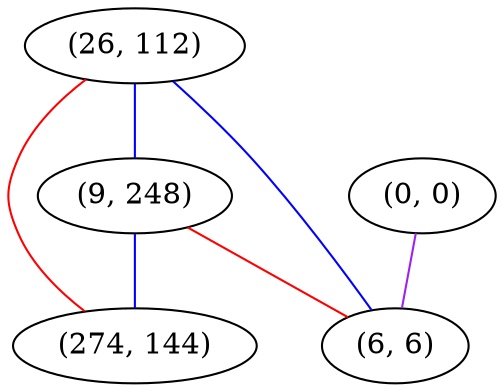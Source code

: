 graph "" {
"(26, 112)";
"(9, 248)";
"(0, 0)";
"(274, 144)";
"(6, 6)";
"(26, 112)" -- "(274, 144)"  [color=red, key=0, weight=1];
"(26, 112)" -- "(9, 248)"  [color=blue, key=0, weight=3];
"(26, 112)" -- "(6, 6)"  [color=blue, key=0, weight=3];
"(9, 248)" -- "(274, 144)"  [color=blue, key=0, weight=3];
"(9, 248)" -- "(6, 6)"  [color=red, key=0, weight=1];
"(0, 0)" -- "(6, 6)"  [color=purple, key=0, weight=4];
}
